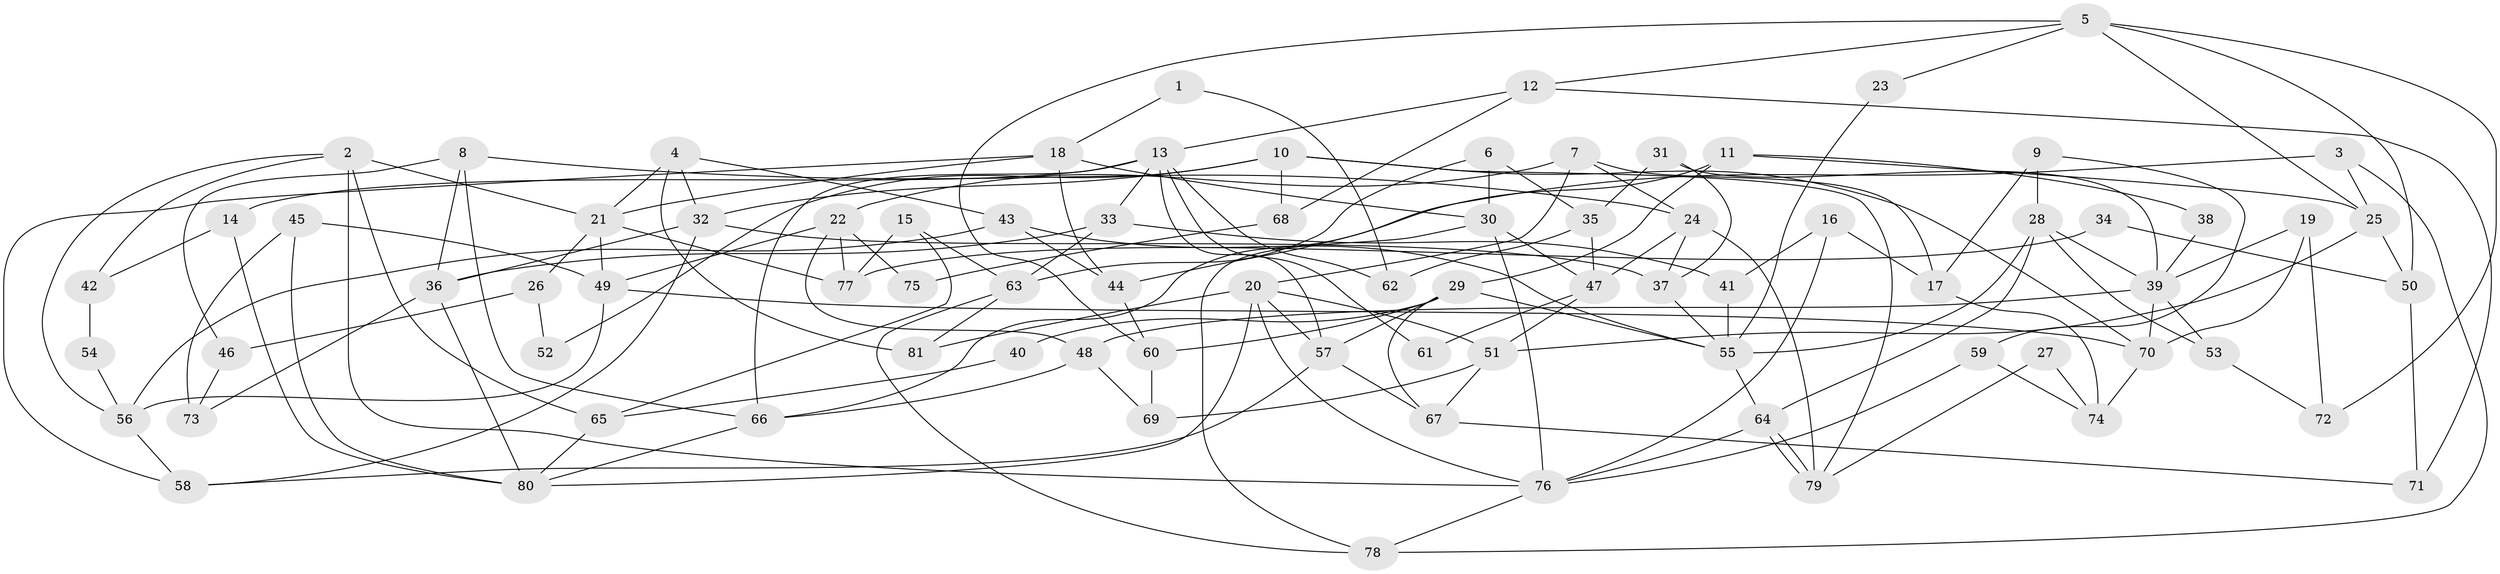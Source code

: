 // Generated by graph-tools (version 1.1) at 2025/01/03/09/25 03:01:59]
// undirected, 81 vertices, 162 edges
graph export_dot {
graph [start="1"]
  node [color=gray90,style=filled];
  1;
  2;
  3;
  4;
  5;
  6;
  7;
  8;
  9;
  10;
  11;
  12;
  13;
  14;
  15;
  16;
  17;
  18;
  19;
  20;
  21;
  22;
  23;
  24;
  25;
  26;
  27;
  28;
  29;
  30;
  31;
  32;
  33;
  34;
  35;
  36;
  37;
  38;
  39;
  40;
  41;
  42;
  43;
  44;
  45;
  46;
  47;
  48;
  49;
  50;
  51;
  52;
  53;
  54;
  55;
  56;
  57;
  58;
  59;
  60;
  61;
  62;
  63;
  64;
  65;
  66;
  67;
  68;
  69;
  70;
  71;
  72;
  73;
  74;
  75;
  76;
  77;
  78;
  79;
  80;
  81;
  1 -- 62;
  1 -- 18;
  2 -- 56;
  2 -- 76;
  2 -- 21;
  2 -- 42;
  2 -- 65;
  3 -- 78;
  3 -- 25;
  3 -- 44;
  4 -- 43;
  4 -- 21;
  4 -- 32;
  4 -- 81;
  5 -- 60;
  5 -- 25;
  5 -- 12;
  5 -- 23;
  5 -- 50;
  5 -- 72;
  6 -- 35;
  6 -- 63;
  6 -- 30;
  7 -- 20;
  7 -- 24;
  7 -- 17;
  7 -- 22;
  8 -- 24;
  8 -- 36;
  8 -- 46;
  8 -- 66;
  9 -- 28;
  9 -- 17;
  9 -- 59;
  10 -- 79;
  10 -- 70;
  10 -- 32;
  10 -- 52;
  10 -- 68;
  11 -- 66;
  11 -- 29;
  11 -- 25;
  11 -- 38;
  12 -- 71;
  12 -- 13;
  12 -- 68;
  13 -- 57;
  13 -- 14;
  13 -- 33;
  13 -- 61;
  13 -- 62;
  13 -- 66;
  14 -- 80;
  14 -- 42;
  15 -- 65;
  15 -- 77;
  15 -- 63;
  16 -- 76;
  16 -- 41;
  16 -- 17;
  17 -- 74;
  18 -- 30;
  18 -- 21;
  18 -- 44;
  18 -- 58;
  19 -- 70;
  19 -- 72;
  19 -- 39;
  20 -- 76;
  20 -- 80;
  20 -- 51;
  20 -- 57;
  20 -- 81;
  21 -- 49;
  21 -- 26;
  21 -- 77;
  22 -- 49;
  22 -- 48;
  22 -- 75;
  22 -- 77;
  23 -- 55;
  24 -- 37;
  24 -- 47;
  24 -- 79;
  25 -- 51;
  25 -- 50;
  26 -- 46;
  26 -- 52;
  27 -- 79;
  27 -- 74;
  28 -- 64;
  28 -- 39;
  28 -- 53;
  28 -- 55;
  29 -- 60;
  29 -- 57;
  29 -- 40;
  29 -- 55;
  29 -- 67;
  30 -- 78;
  30 -- 47;
  30 -- 76;
  31 -- 39;
  31 -- 37;
  31 -- 35;
  32 -- 36;
  32 -- 37;
  32 -- 58;
  33 -- 63;
  33 -- 36;
  33 -- 41;
  34 -- 50;
  34 -- 77;
  35 -- 47;
  35 -- 62;
  36 -- 73;
  36 -- 80;
  37 -- 55;
  38 -- 39;
  39 -- 48;
  39 -- 53;
  39 -- 70;
  40 -- 65;
  41 -- 55;
  42 -- 54;
  43 -- 44;
  43 -- 55;
  43 -- 56;
  44 -- 60;
  45 -- 49;
  45 -- 80;
  45 -- 73;
  46 -- 73;
  47 -- 51;
  47 -- 61;
  48 -- 66;
  48 -- 69;
  49 -- 56;
  49 -- 70;
  50 -- 71;
  51 -- 67;
  51 -- 69;
  53 -- 72;
  54 -- 56;
  55 -- 64;
  56 -- 58;
  57 -- 58;
  57 -- 67;
  59 -- 76;
  59 -- 74;
  60 -- 69;
  63 -- 81;
  63 -- 78;
  64 -- 79;
  64 -- 79;
  64 -- 76;
  65 -- 80;
  66 -- 80;
  67 -- 71;
  68 -- 75;
  70 -- 74;
  76 -- 78;
}
